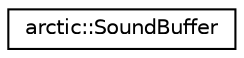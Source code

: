 digraph "Graphical Class Hierarchy"
{
 // LATEX_PDF_SIZE
  edge [fontname="Helvetica",fontsize="10",labelfontname="Helvetica",labelfontsize="10"];
  node [fontname="Helvetica",fontsize="10",shape=record];
  rankdir="LR";
  Node0 [label="arctic::SoundBuffer",height=0.2,width=0.4,color="black", fillcolor="white", style="filled",URL="$structarctic_1_1_sound_buffer.html",tooltip=" "];
}
